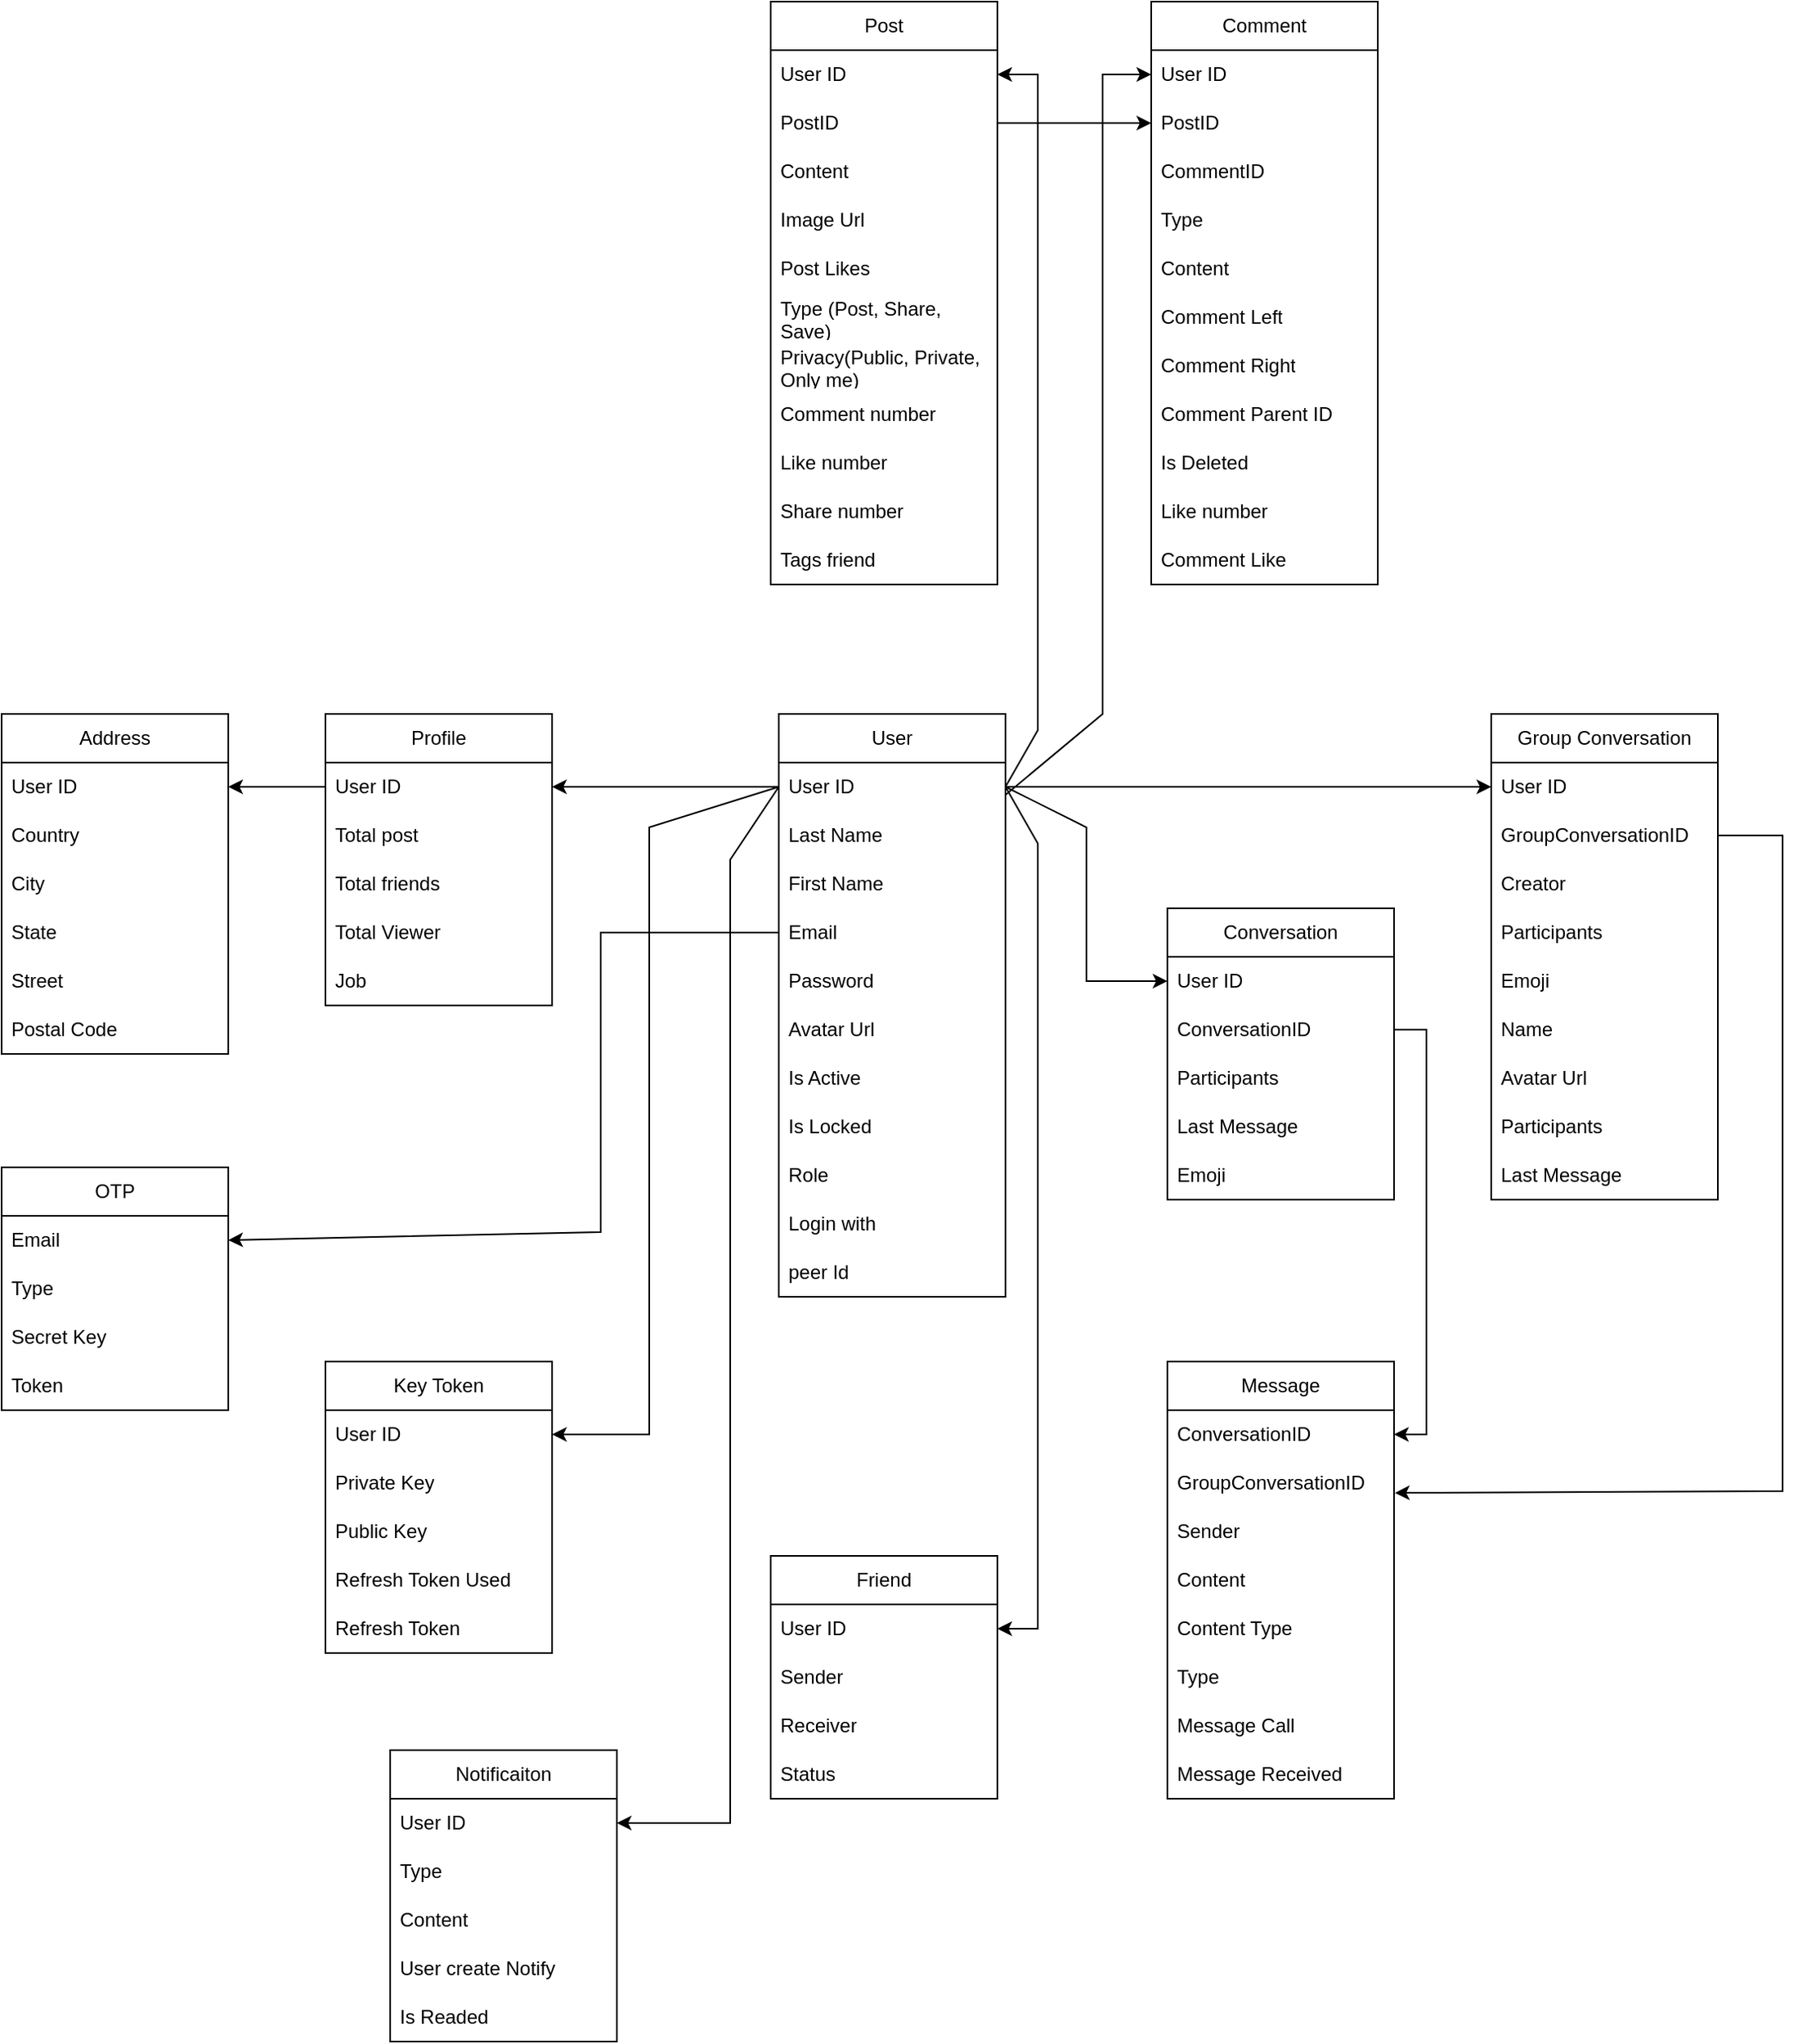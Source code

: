 <mxfile version="21.6.9" type="github">
  <diagram name="Page-1" id="vLIURgP0QAqJRdC2ZP0a">
    <mxGraphModel dx="2085" dy="1766" grid="1" gridSize="10" guides="1" tooltips="1" connect="1" arrows="1" fold="1" page="1" pageScale="1" pageWidth="850" pageHeight="1100" math="0" shadow="0">
      <root>
        <mxCell id="0" />
        <mxCell id="1" parent="0" />
        <mxCell id="qsKgZCPk7qCspPdRAhF7-1" value="User" style="swimlane;fontStyle=0;childLayout=stackLayout;horizontal=1;startSize=30;horizontalStack=0;resizeParent=1;resizeParentMax=0;resizeLast=0;collapsible=1;marginBottom=0;whiteSpace=wrap;html=1;" parent="1" vertex="1">
          <mxGeometry x="360" y="240" width="140" height="360" as="geometry" />
        </mxCell>
        <mxCell id="qsKgZCPk7qCspPdRAhF7-2" value="User ID" style="text;strokeColor=none;fillColor=none;align=left;verticalAlign=middle;spacingLeft=4;spacingRight=4;overflow=hidden;points=[[0,0.5],[1,0.5]];portConstraint=eastwest;rotatable=0;whiteSpace=wrap;html=1;" parent="qsKgZCPk7qCspPdRAhF7-1" vertex="1">
          <mxGeometry y="30" width="140" height="30" as="geometry" />
        </mxCell>
        <mxCell id="qsKgZCPk7qCspPdRAhF7-4" value="Last Name" style="text;strokeColor=none;fillColor=none;align=left;verticalAlign=middle;spacingLeft=4;spacingRight=4;overflow=hidden;points=[[0,0.5],[1,0.5]];portConstraint=eastwest;rotatable=0;whiteSpace=wrap;html=1;" parent="qsKgZCPk7qCspPdRAhF7-1" vertex="1">
          <mxGeometry y="60" width="140" height="30" as="geometry" />
        </mxCell>
        <mxCell id="qsKgZCPk7qCspPdRAhF7-3" value="First Name" style="text;strokeColor=none;fillColor=none;align=left;verticalAlign=middle;spacingLeft=4;spacingRight=4;overflow=hidden;points=[[0,0.5],[1,0.5]];portConstraint=eastwest;rotatable=0;whiteSpace=wrap;html=1;" parent="qsKgZCPk7qCspPdRAhF7-1" vertex="1">
          <mxGeometry y="90" width="140" height="30" as="geometry" />
        </mxCell>
        <mxCell id="qsKgZCPk7qCspPdRAhF7-5" value="Email" style="text;strokeColor=none;fillColor=none;align=left;verticalAlign=middle;spacingLeft=4;spacingRight=4;overflow=hidden;points=[[0,0.5],[1,0.5]];portConstraint=eastwest;rotatable=0;whiteSpace=wrap;html=1;" parent="qsKgZCPk7qCspPdRAhF7-1" vertex="1">
          <mxGeometry y="120" width="140" height="30" as="geometry" />
        </mxCell>
        <mxCell id="cbpNmFst-w6eU0sR2vXt-1" value="Password" style="text;strokeColor=none;fillColor=none;align=left;verticalAlign=middle;spacingLeft=4;spacingRight=4;overflow=hidden;points=[[0,0.5],[1,0.5]];portConstraint=eastwest;rotatable=0;whiteSpace=wrap;html=1;" parent="qsKgZCPk7qCspPdRAhF7-1" vertex="1">
          <mxGeometry y="150" width="140" height="30" as="geometry" />
        </mxCell>
        <mxCell id="qsKgZCPk7qCspPdRAhF7-6" value="Avatar Url" style="text;strokeColor=none;fillColor=none;align=left;verticalAlign=middle;spacingLeft=4;spacingRight=4;overflow=hidden;points=[[0,0.5],[1,0.5]];portConstraint=eastwest;rotatable=0;whiteSpace=wrap;html=1;" parent="qsKgZCPk7qCspPdRAhF7-1" vertex="1">
          <mxGeometry y="180" width="140" height="30" as="geometry" />
        </mxCell>
        <mxCell id="qsKgZCPk7qCspPdRAhF7-7" value="Is Active" style="text;strokeColor=none;fillColor=none;align=left;verticalAlign=middle;spacingLeft=4;spacingRight=4;overflow=hidden;points=[[0,0.5],[1,0.5]];portConstraint=eastwest;rotatable=0;whiteSpace=wrap;html=1;" parent="qsKgZCPk7qCspPdRAhF7-1" vertex="1">
          <mxGeometry y="210" width="140" height="30" as="geometry" />
        </mxCell>
        <mxCell id="qsKgZCPk7qCspPdRAhF7-8" value="Is Locked" style="text;strokeColor=none;fillColor=none;align=left;verticalAlign=middle;spacingLeft=4;spacingRight=4;overflow=hidden;points=[[0,0.5],[1,0.5]];portConstraint=eastwest;rotatable=0;whiteSpace=wrap;html=1;" parent="qsKgZCPk7qCspPdRAhF7-1" vertex="1">
          <mxGeometry y="240" width="140" height="30" as="geometry" />
        </mxCell>
        <mxCell id="qsKgZCPk7qCspPdRAhF7-9" value="Role" style="text;strokeColor=none;fillColor=none;align=left;verticalAlign=middle;spacingLeft=4;spacingRight=4;overflow=hidden;points=[[0,0.5],[1,0.5]];portConstraint=eastwest;rotatable=0;whiteSpace=wrap;html=1;" parent="qsKgZCPk7qCspPdRAhF7-1" vertex="1">
          <mxGeometry y="270" width="140" height="30" as="geometry" />
        </mxCell>
        <mxCell id="qsKgZCPk7qCspPdRAhF7-10" value="Login with" style="text;strokeColor=none;fillColor=none;align=left;verticalAlign=middle;spacingLeft=4;spacingRight=4;overflow=hidden;points=[[0,0.5],[1,0.5]];portConstraint=eastwest;rotatable=0;whiteSpace=wrap;html=1;" parent="qsKgZCPk7qCspPdRAhF7-1" vertex="1">
          <mxGeometry y="300" width="140" height="30" as="geometry" />
        </mxCell>
        <mxCell id="qsKgZCPk7qCspPdRAhF7-11" value="peer Id" style="text;strokeColor=none;fillColor=none;align=left;verticalAlign=middle;spacingLeft=4;spacingRight=4;overflow=hidden;points=[[0,0.5],[1,0.5]];portConstraint=eastwest;rotatable=0;whiteSpace=wrap;html=1;" parent="qsKgZCPk7qCspPdRAhF7-1" vertex="1">
          <mxGeometry y="330" width="140" height="30" as="geometry" />
        </mxCell>
        <mxCell id="qsKgZCPk7qCspPdRAhF7-12" value="Profile" style="swimlane;fontStyle=0;childLayout=stackLayout;horizontal=1;startSize=30;horizontalStack=0;resizeParent=1;resizeParentMax=0;resizeLast=0;collapsible=1;marginBottom=0;whiteSpace=wrap;html=1;" parent="1" vertex="1">
          <mxGeometry x="80" y="240" width="140" height="180" as="geometry" />
        </mxCell>
        <mxCell id="qsKgZCPk7qCspPdRAhF7-13" value="User ID" style="text;strokeColor=none;fillColor=none;align=left;verticalAlign=middle;spacingLeft=4;spacingRight=4;overflow=hidden;points=[[0,0.5],[1,0.5]];portConstraint=eastwest;rotatable=0;whiteSpace=wrap;html=1;" parent="qsKgZCPk7qCspPdRAhF7-12" vertex="1">
          <mxGeometry y="30" width="140" height="30" as="geometry" />
        </mxCell>
        <mxCell id="qsKgZCPk7qCspPdRAhF7-14" value="Total post&lt;span style=&quot;white-space: pre;&quot;&gt;&#x9;&lt;/span&gt;" style="text;strokeColor=none;fillColor=none;align=left;verticalAlign=middle;spacingLeft=4;spacingRight=4;overflow=hidden;points=[[0,0.5],[1,0.5]];portConstraint=eastwest;rotatable=0;whiteSpace=wrap;html=1;" parent="qsKgZCPk7qCspPdRAhF7-12" vertex="1">
          <mxGeometry y="60" width="140" height="30" as="geometry" />
        </mxCell>
        <mxCell id="qsKgZCPk7qCspPdRAhF7-19" value="Total friends" style="text;strokeColor=none;fillColor=none;align=left;verticalAlign=middle;spacingLeft=4;spacingRight=4;overflow=hidden;points=[[0,0.5],[1,0.5]];portConstraint=eastwest;rotatable=0;whiteSpace=wrap;html=1;" parent="qsKgZCPk7qCspPdRAhF7-12" vertex="1">
          <mxGeometry y="90" width="140" height="30" as="geometry" />
        </mxCell>
        <mxCell id="qsKgZCPk7qCspPdRAhF7-20" value="Total Viewer" style="text;strokeColor=none;fillColor=none;align=left;verticalAlign=middle;spacingLeft=4;spacingRight=4;overflow=hidden;points=[[0,0.5],[1,0.5]];portConstraint=eastwest;rotatable=0;whiteSpace=wrap;html=1;" parent="qsKgZCPk7qCspPdRAhF7-12" vertex="1">
          <mxGeometry y="120" width="140" height="30" as="geometry" />
        </mxCell>
        <mxCell id="qsKgZCPk7qCspPdRAhF7-21" value="Job" style="text;strokeColor=none;fillColor=none;align=left;verticalAlign=middle;spacingLeft=4;spacingRight=4;overflow=hidden;points=[[0,0.5],[1,0.5]];portConstraint=eastwest;rotatable=0;whiteSpace=wrap;html=1;" parent="qsKgZCPk7qCspPdRAhF7-12" vertex="1">
          <mxGeometry y="150" width="140" height="30" as="geometry" />
        </mxCell>
        <mxCell id="qsKgZCPk7qCspPdRAhF7-23" value="Address" style="swimlane;fontStyle=0;childLayout=stackLayout;horizontal=1;startSize=30;horizontalStack=0;resizeParent=1;resizeParentMax=0;resizeLast=0;collapsible=1;marginBottom=0;whiteSpace=wrap;html=1;" parent="1" vertex="1">
          <mxGeometry x="-120" y="240" width="140" height="210" as="geometry" />
        </mxCell>
        <mxCell id="qsKgZCPk7qCspPdRAhF7-24" value="User ID" style="text;strokeColor=none;fillColor=none;align=left;verticalAlign=middle;spacingLeft=4;spacingRight=4;overflow=hidden;points=[[0,0.5],[1,0.5]];portConstraint=eastwest;rotatable=0;whiteSpace=wrap;html=1;" parent="qsKgZCPk7qCspPdRAhF7-23" vertex="1">
          <mxGeometry y="30" width="140" height="30" as="geometry" />
        </mxCell>
        <mxCell id="qsKgZCPk7qCspPdRAhF7-25" value="Country" style="text;strokeColor=none;fillColor=none;align=left;verticalAlign=middle;spacingLeft=4;spacingRight=4;overflow=hidden;points=[[0,0.5],[1,0.5]];portConstraint=eastwest;rotatable=0;whiteSpace=wrap;html=1;" parent="qsKgZCPk7qCspPdRAhF7-23" vertex="1">
          <mxGeometry y="60" width="140" height="30" as="geometry" />
        </mxCell>
        <mxCell id="qsKgZCPk7qCspPdRAhF7-26" value="City" style="text;strokeColor=none;fillColor=none;align=left;verticalAlign=middle;spacingLeft=4;spacingRight=4;overflow=hidden;points=[[0,0.5],[1,0.5]];portConstraint=eastwest;rotatable=0;whiteSpace=wrap;html=1;" parent="qsKgZCPk7qCspPdRAhF7-23" vertex="1">
          <mxGeometry y="90" width="140" height="30" as="geometry" />
        </mxCell>
        <mxCell id="qsKgZCPk7qCspPdRAhF7-34" value="State" style="text;strokeColor=none;fillColor=none;align=left;verticalAlign=middle;spacingLeft=4;spacingRight=4;overflow=hidden;points=[[0,0.5],[1,0.5]];portConstraint=eastwest;rotatable=0;whiteSpace=wrap;html=1;" parent="qsKgZCPk7qCspPdRAhF7-23" vertex="1">
          <mxGeometry y="120" width="140" height="30" as="geometry" />
        </mxCell>
        <mxCell id="qsKgZCPk7qCspPdRAhF7-35" value="Street" style="text;strokeColor=none;fillColor=none;align=left;verticalAlign=middle;spacingLeft=4;spacingRight=4;overflow=hidden;points=[[0,0.5],[1,0.5]];portConstraint=eastwest;rotatable=0;whiteSpace=wrap;html=1;" parent="qsKgZCPk7qCspPdRAhF7-23" vertex="1">
          <mxGeometry y="150" width="140" height="30" as="geometry" />
        </mxCell>
        <mxCell id="qsKgZCPk7qCspPdRAhF7-36" value="Postal Code" style="text;strokeColor=none;fillColor=none;align=left;verticalAlign=middle;spacingLeft=4;spacingRight=4;overflow=hidden;points=[[0,0.5],[1,0.5]];portConstraint=eastwest;rotatable=0;whiteSpace=wrap;html=1;" parent="qsKgZCPk7qCspPdRAhF7-23" vertex="1">
          <mxGeometry y="180" width="140" height="30" as="geometry" />
        </mxCell>
        <mxCell id="qsKgZCPk7qCspPdRAhF7-37" value="Post" style="swimlane;fontStyle=0;childLayout=stackLayout;horizontal=1;startSize=30;horizontalStack=0;resizeParent=1;resizeParentMax=0;resizeLast=0;collapsible=1;marginBottom=0;whiteSpace=wrap;html=1;" parent="1" vertex="1">
          <mxGeometry x="355" y="-200" width="140" height="360" as="geometry" />
        </mxCell>
        <mxCell id="qsKgZCPk7qCspPdRAhF7-38" value="User ID" style="text;strokeColor=none;fillColor=none;align=left;verticalAlign=middle;spacingLeft=4;spacingRight=4;overflow=hidden;points=[[0,0.5],[1,0.5]];portConstraint=eastwest;rotatable=0;whiteSpace=wrap;html=1;" parent="qsKgZCPk7qCspPdRAhF7-37" vertex="1">
          <mxGeometry y="30" width="140" height="30" as="geometry" />
        </mxCell>
        <mxCell id="cbpNmFst-w6eU0sR2vXt-57" value="PostID" style="text;strokeColor=none;fillColor=none;align=left;verticalAlign=middle;spacingLeft=4;spacingRight=4;overflow=hidden;points=[[0,0.5],[1,0.5]];portConstraint=eastwest;rotatable=0;whiteSpace=wrap;html=1;" parent="qsKgZCPk7qCspPdRAhF7-37" vertex="1">
          <mxGeometry y="60" width="140" height="30" as="geometry" />
        </mxCell>
        <mxCell id="qsKgZCPk7qCspPdRAhF7-40" value="Content" style="text;strokeColor=none;fillColor=none;align=left;verticalAlign=middle;spacingLeft=4;spacingRight=4;overflow=hidden;points=[[0,0.5],[1,0.5]];portConstraint=eastwest;rotatable=0;whiteSpace=wrap;html=1;" parent="qsKgZCPk7qCspPdRAhF7-37" vertex="1">
          <mxGeometry y="90" width="140" height="30" as="geometry" />
        </mxCell>
        <mxCell id="qsKgZCPk7qCspPdRAhF7-41" value="Image Url" style="text;strokeColor=none;fillColor=none;align=left;verticalAlign=middle;spacingLeft=4;spacingRight=4;overflow=hidden;points=[[0,0.5],[1,0.5]];portConstraint=eastwest;rotatable=0;whiteSpace=wrap;html=1;" parent="qsKgZCPk7qCspPdRAhF7-37" vertex="1">
          <mxGeometry y="120" width="140" height="30" as="geometry" />
        </mxCell>
        <mxCell id="qsKgZCPk7qCspPdRAhF7-42" value="Post Likes" style="text;strokeColor=none;fillColor=none;align=left;verticalAlign=middle;spacingLeft=4;spacingRight=4;overflow=hidden;points=[[0,0.5],[1,0.5]];portConstraint=eastwest;rotatable=0;whiteSpace=wrap;html=1;" parent="qsKgZCPk7qCspPdRAhF7-37" vertex="1">
          <mxGeometry y="150" width="140" height="30" as="geometry" />
        </mxCell>
        <mxCell id="qsKgZCPk7qCspPdRAhF7-43" value="Type (Post, Share, Save)" style="text;strokeColor=none;fillColor=none;align=left;verticalAlign=middle;spacingLeft=4;spacingRight=4;overflow=hidden;points=[[0,0.5],[1,0.5]];portConstraint=eastwest;rotatable=0;whiteSpace=wrap;html=1;" parent="qsKgZCPk7qCspPdRAhF7-37" vertex="1">
          <mxGeometry y="180" width="140" height="30" as="geometry" />
        </mxCell>
        <mxCell id="qsKgZCPk7qCspPdRAhF7-44" value="Privacy(Public, Private, Only me)" style="text;strokeColor=none;fillColor=none;align=left;verticalAlign=middle;spacingLeft=4;spacingRight=4;overflow=hidden;points=[[0,0.5],[1,0.5]];portConstraint=eastwest;rotatable=0;whiteSpace=wrap;html=1;" parent="qsKgZCPk7qCspPdRAhF7-37" vertex="1">
          <mxGeometry y="210" width="140" height="30" as="geometry" />
        </mxCell>
        <mxCell id="qsKgZCPk7qCspPdRAhF7-45" value="Comment number" style="text;strokeColor=none;fillColor=none;align=left;verticalAlign=middle;spacingLeft=4;spacingRight=4;overflow=hidden;points=[[0,0.5],[1,0.5]];portConstraint=eastwest;rotatable=0;whiteSpace=wrap;html=1;" parent="qsKgZCPk7qCspPdRAhF7-37" vertex="1">
          <mxGeometry y="240" width="140" height="30" as="geometry" />
        </mxCell>
        <mxCell id="qsKgZCPk7qCspPdRAhF7-46" value="Like number" style="text;strokeColor=none;fillColor=none;align=left;verticalAlign=middle;spacingLeft=4;spacingRight=4;overflow=hidden;points=[[0,0.5],[1,0.5]];portConstraint=eastwest;rotatable=0;whiteSpace=wrap;html=1;" parent="qsKgZCPk7qCspPdRAhF7-37" vertex="1">
          <mxGeometry y="270" width="140" height="30" as="geometry" />
        </mxCell>
        <mxCell id="qsKgZCPk7qCspPdRAhF7-47" value="Share number" style="text;strokeColor=none;fillColor=none;align=left;verticalAlign=middle;spacingLeft=4;spacingRight=4;overflow=hidden;points=[[0,0.5],[1,0.5]];portConstraint=eastwest;rotatable=0;whiteSpace=wrap;html=1;" parent="qsKgZCPk7qCspPdRAhF7-37" vertex="1">
          <mxGeometry y="300" width="140" height="30" as="geometry" />
        </mxCell>
        <mxCell id="qsKgZCPk7qCspPdRAhF7-48" value="Tags friend" style="text;strokeColor=none;fillColor=none;align=left;verticalAlign=middle;spacingLeft=4;spacingRight=4;overflow=hidden;points=[[0,0.5],[1,0.5]];portConstraint=eastwest;rotatable=0;whiteSpace=wrap;html=1;" parent="qsKgZCPk7qCspPdRAhF7-37" vertex="1">
          <mxGeometry y="330" width="140" height="30" as="geometry" />
        </mxCell>
        <mxCell id="qsKgZCPk7qCspPdRAhF7-54" value="Conversation" style="swimlane;fontStyle=0;childLayout=stackLayout;horizontal=1;startSize=30;horizontalStack=0;resizeParent=1;resizeParentMax=0;resizeLast=0;collapsible=1;marginBottom=0;whiteSpace=wrap;html=1;" parent="1" vertex="1">
          <mxGeometry x="600" y="360" width="140" height="180" as="geometry" />
        </mxCell>
        <mxCell id="qsKgZCPk7qCspPdRAhF7-55" value="User ID" style="text;strokeColor=none;fillColor=none;align=left;verticalAlign=middle;spacingLeft=4;spacingRight=4;overflow=hidden;points=[[0,0.5],[1,0.5]];portConstraint=eastwest;rotatable=0;whiteSpace=wrap;html=1;" parent="qsKgZCPk7qCspPdRAhF7-54" vertex="1">
          <mxGeometry y="30" width="140" height="30" as="geometry" />
        </mxCell>
        <mxCell id="cbpNmFst-w6eU0sR2vXt-43" value="ConversationID" style="text;strokeColor=none;fillColor=none;align=left;verticalAlign=middle;spacingLeft=4;spacingRight=4;overflow=hidden;points=[[0,0.5],[1,0.5]];portConstraint=eastwest;rotatable=0;whiteSpace=wrap;html=1;" parent="qsKgZCPk7qCspPdRAhF7-54" vertex="1">
          <mxGeometry y="60" width="140" height="30" as="geometry" />
        </mxCell>
        <mxCell id="qsKgZCPk7qCspPdRAhF7-56" value="Participants" style="text;strokeColor=none;fillColor=none;align=left;verticalAlign=middle;spacingLeft=4;spacingRight=4;overflow=hidden;points=[[0,0.5],[1,0.5]];portConstraint=eastwest;rotatable=0;whiteSpace=wrap;html=1;" parent="qsKgZCPk7qCspPdRAhF7-54" vertex="1">
          <mxGeometry y="90" width="140" height="30" as="geometry" />
        </mxCell>
        <mxCell id="qsKgZCPk7qCspPdRAhF7-57" value="Last Message" style="text;strokeColor=none;fillColor=none;align=left;verticalAlign=middle;spacingLeft=4;spacingRight=4;overflow=hidden;points=[[0,0.5],[1,0.5]];portConstraint=eastwest;rotatable=0;whiteSpace=wrap;html=1;" parent="qsKgZCPk7qCspPdRAhF7-54" vertex="1">
          <mxGeometry y="120" width="140" height="30" as="geometry" />
        </mxCell>
        <mxCell id="qsKgZCPk7qCspPdRAhF7-66" value="Emoji" style="text;strokeColor=none;fillColor=none;align=left;verticalAlign=middle;spacingLeft=4;spacingRight=4;overflow=hidden;points=[[0,0.5],[1,0.5]];portConstraint=eastwest;rotatable=0;whiteSpace=wrap;html=1;" parent="qsKgZCPk7qCspPdRAhF7-54" vertex="1">
          <mxGeometry y="150" width="140" height="30" as="geometry" />
        </mxCell>
        <mxCell id="qsKgZCPk7qCspPdRAhF7-58" value="Group Conversation" style="swimlane;fontStyle=0;childLayout=stackLayout;horizontal=1;startSize=30;horizontalStack=0;resizeParent=1;resizeParentMax=0;resizeLast=0;collapsible=1;marginBottom=0;whiteSpace=wrap;html=1;" parent="1" vertex="1">
          <mxGeometry x="800" y="240" width="140" height="300" as="geometry" />
        </mxCell>
        <mxCell id="qsKgZCPk7qCspPdRAhF7-59" value="User ID" style="text;strokeColor=none;fillColor=none;align=left;verticalAlign=middle;spacingLeft=4;spacingRight=4;overflow=hidden;points=[[0,0.5],[1,0.5]];portConstraint=eastwest;rotatable=0;whiteSpace=wrap;html=1;" parent="qsKgZCPk7qCspPdRAhF7-58" vertex="1">
          <mxGeometry y="30" width="140" height="30" as="geometry" />
        </mxCell>
        <mxCell id="cbpNmFst-w6eU0sR2vXt-53" value="GroupConversationID" style="text;strokeColor=none;fillColor=none;align=left;verticalAlign=middle;spacingLeft=4;spacingRight=4;overflow=hidden;points=[[0,0.5],[1,0.5]];portConstraint=eastwest;rotatable=0;whiteSpace=wrap;html=1;" parent="qsKgZCPk7qCspPdRAhF7-58" vertex="1">
          <mxGeometry y="60" width="140" height="30" as="geometry" />
        </mxCell>
        <mxCell id="qsKgZCPk7qCspPdRAhF7-60" value="Creator" style="text;strokeColor=none;fillColor=none;align=left;verticalAlign=middle;spacingLeft=4;spacingRight=4;overflow=hidden;points=[[0,0.5],[1,0.5]];portConstraint=eastwest;rotatable=0;whiteSpace=wrap;html=1;" parent="qsKgZCPk7qCspPdRAhF7-58" vertex="1">
          <mxGeometry y="90" width="140" height="30" as="geometry" />
        </mxCell>
        <mxCell id="qsKgZCPk7qCspPdRAhF7-61" value="Participants" style="text;strokeColor=none;fillColor=none;align=left;verticalAlign=middle;spacingLeft=4;spacingRight=4;overflow=hidden;points=[[0,0.5],[1,0.5]];portConstraint=eastwest;rotatable=0;whiteSpace=wrap;html=1;" parent="qsKgZCPk7qCspPdRAhF7-58" vertex="1">
          <mxGeometry y="120" width="140" height="30" as="geometry" />
        </mxCell>
        <mxCell id="qsKgZCPk7qCspPdRAhF7-62" value="Emoji" style="text;strokeColor=none;fillColor=none;align=left;verticalAlign=middle;spacingLeft=4;spacingRight=4;overflow=hidden;points=[[0,0.5],[1,0.5]];portConstraint=eastwest;rotatable=0;whiteSpace=wrap;html=1;" parent="qsKgZCPk7qCspPdRAhF7-58" vertex="1">
          <mxGeometry y="150" width="140" height="30" as="geometry" />
        </mxCell>
        <mxCell id="qsKgZCPk7qCspPdRAhF7-63" value="Name" style="text;strokeColor=none;fillColor=none;align=left;verticalAlign=middle;spacingLeft=4;spacingRight=4;overflow=hidden;points=[[0,0.5],[1,0.5]];portConstraint=eastwest;rotatable=0;whiteSpace=wrap;html=1;" parent="qsKgZCPk7qCspPdRAhF7-58" vertex="1">
          <mxGeometry y="180" width="140" height="30" as="geometry" />
        </mxCell>
        <mxCell id="qsKgZCPk7qCspPdRAhF7-64" value="Avatar Url" style="text;strokeColor=none;fillColor=none;align=left;verticalAlign=middle;spacingLeft=4;spacingRight=4;overflow=hidden;points=[[0,0.5],[1,0.5]];portConstraint=eastwest;rotatable=0;whiteSpace=wrap;html=1;" parent="qsKgZCPk7qCspPdRAhF7-58" vertex="1">
          <mxGeometry y="210" width="140" height="30" as="geometry" />
        </mxCell>
        <mxCell id="qsKgZCPk7qCspPdRAhF7-65" value="Participants" style="text;strokeColor=none;fillColor=none;align=left;verticalAlign=middle;spacingLeft=4;spacingRight=4;overflow=hidden;points=[[0,0.5],[1,0.5]];portConstraint=eastwest;rotatable=0;whiteSpace=wrap;html=1;" parent="qsKgZCPk7qCspPdRAhF7-58" vertex="1">
          <mxGeometry y="240" width="140" height="30" as="geometry" />
        </mxCell>
        <mxCell id="qsKgZCPk7qCspPdRAhF7-76" value="Last Message" style="text;strokeColor=none;fillColor=none;align=left;verticalAlign=middle;spacingLeft=4;spacingRight=4;overflow=hidden;points=[[0,0.5],[1,0.5]];portConstraint=eastwest;rotatable=0;whiteSpace=wrap;html=1;" parent="qsKgZCPk7qCspPdRAhF7-58" vertex="1">
          <mxGeometry y="270" width="140" height="30" as="geometry" />
        </mxCell>
        <mxCell id="qsKgZCPk7qCspPdRAhF7-67" value="Message" style="swimlane;fontStyle=0;childLayout=stackLayout;horizontal=1;startSize=30;horizontalStack=0;resizeParent=1;resizeParentMax=0;resizeLast=0;collapsible=1;marginBottom=0;whiteSpace=wrap;html=1;" parent="1" vertex="1">
          <mxGeometry x="600" y="640" width="140" height="270" as="geometry" />
        </mxCell>
        <mxCell id="qsKgZCPk7qCspPdRAhF7-69" value="ConversationID" style="text;strokeColor=none;fillColor=none;align=left;verticalAlign=middle;spacingLeft=4;spacingRight=4;overflow=hidden;points=[[0,0.5],[1,0.5]];portConstraint=eastwest;rotatable=0;whiteSpace=wrap;html=1;" parent="qsKgZCPk7qCspPdRAhF7-67" vertex="1">
          <mxGeometry y="30" width="140" height="30" as="geometry" />
        </mxCell>
        <mxCell id="cbpNmFst-w6eU0sR2vXt-52" value="GroupConversationID" style="text;strokeColor=none;fillColor=none;align=left;verticalAlign=middle;spacingLeft=4;spacingRight=4;overflow=hidden;points=[[0,0.5],[1,0.5]];portConstraint=eastwest;rotatable=0;whiteSpace=wrap;html=1;" parent="qsKgZCPk7qCspPdRAhF7-67" vertex="1">
          <mxGeometry y="60" width="140" height="30" as="geometry" />
        </mxCell>
        <mxCell id="qsKgZCPk7qCspPdRAhF7-70" value="Sender&amp;nbsp;" style="text;strokeColor=none;fillColor=none;align=left;verticalAlign=middle;spacingLeft=4;spacingRight=4;overflow=hidden;points=[[0,0.5],[1,0.5]];portConstraint=eastwest;rotatable=0;whiteSpace=wrap;html=1;" parent="qsKgZCPk7qCspPdRAhF7-67" vertex="1">
          <mxGeometry y="90" width="140" height="30" as="geometry" />
        </mxCell>
        <mxCell id="qsKgZCPk7qCspPdRAhF7-72" value="Content" style="text;strokeColor=none;fillColor=none;align=left;verticalAlign=middle;spacingLeft=4;spacingRight=4;overflow=hidden;points=[[0,0.5],[1,0.5]];portConstraint=eastwest;rotatable=0;whiteSpace=wrap;html=1;" parent="qsKgZCPk7qCspPdRAhF7-67" vertex="1">
          <mxGeometry y="120" width="140" height="30" as="geometry" />
        </mxCell>
        <mxCell id="qsKgZCPk7qCspPdRAhF7-73" value="Content Type" style="text;strokeColor=none;fillColor=none;align=left;verticalAlign=middle;spacingLeft=4;spacingRight=4;overflow=hidden;points=[[0,0.5],[1,0.5]];portConstraint=eastwest;rotatable=0;whiteSpace=wrap;html=1;" parent="qsKgZCPk7qCspPdRAhF7-67" vertex="1">
          <mxGeometry y="150" width="140" height="30" as="geometry" />
        </mxCell>
        <mxCell id="qsKgZCPk7qCspPdRAhF7-74" value="Type" style="text;strokeColor=none;fillColor=none;align=left;verticalAlign=middle;spacingLeft=4;spacingRight=4;overflow=hidden;points=[[0,0.5],[1,0.5]];portConstraint=eastwest;rotatable=0;whiteSpace=wrap;html=1;" parent="qsKgZCPk7qCspPdRAhF7-67" vertex="1">
          <mxGeometry y="180" width="140" height="30" as="geometry" />
        </mxCell>
        <mxCell id="cbpNmFst-w6eU0sR2vXt-48" value="Message Call" style="text;strokeColor=none;fillColor=none;align=left;verticalAlign=middle;spacingLeft=4;spacingRight=4;overflow=hidden;points=[[0,0.5],[1,0.5]];portConstraint=eastwest;rotatable=0;whiteSpace=wrap;html=1;" parent="qsKgZCPk7qCspPdRAhF7-67" vertex="1">
          <mxGeometry y="210" width="140" height="30" as="geometry" />
        </mxCell>
        <mxCell id="cbpNmFst-w6eU0sR2vXt-49" value="Message Received" style="text;strokeColor=none;fillColor=none;align=left;verticalAlign=middle;spacingLeft=4;spacingRight=4;overflow=hidden;points=[[0,0.5],[1,0.5]];portConstraint=eastwest;rotatable=0;whiteSpace=wrap;html=1;" parent="qsKgZCPk7qCspPdRAhF7-67" vertex="1">
          <mxGeometry y="240" width="140" height="30" as="geometry" />
        </mxCell>
        <mxCell id="qsKgZCPk7qCspPdRAhF7-78" value="Comment" style="swimlane;fontStyle=0;childLayout=stackLayout;horizontal=1;startSize=30;horizontalStack=0;resizeParent=1;resizeParentMax=0;resizeLast=0;collapsible=1;marginBottom=0;whiteSpace=wrap;html=1;" parent="1" vertex="1">
          <mxGeometry x="590" y="-200" width="140" height="360" as="geometry" />
        </mxCell>
        <mxCell id="qsKgZCPk7qCspPdRAhF7-79" value="User ID" style="text;strokeColor=none;fillColor=none;align=left;verticalAlign=middle;spacingLeft=4;spacingRight=4;overflow=hidden;points=[[0,0.5],[1,0.5]];portConstraint=eastwest;rotatable=0;whiteSpace=wrap;html=1;" parent="qsKgZCPk7qCspPdRAhF7-78" vertex="1">
          <mxGeometry y="30" width="140" height="30" as="geometry" />
        </mxCell>
        <mxCell id="qsKgZCPk7qCspPdRAhF7-80" value="PostID" style="text;strokeColor=none;fillColor=none;align=left;verticalAlign=middle;spacingLeft=4;spacingRight=4;overflow=hidden;points=[[0,0.5],[1,0.5]];portConstraint=eastwest;rotatable=0;whiteSpace=wrap;html=1;" parent="qsKgZCPk7qCspPdRAhF7-78" vertex="1">
          <mxGeometry y="60" width="140" height="30" as="geometry" />
        </mxCell>
        <mxCell id="cbpNmFst-w6eU0sR2vXt-61" value="CommentID" style="text;strokeColor=none;fillColor=none;align=left;verticalAlign=middle;spacingLeft=4;spacingRight=4;overflow=hidden;points=[[0,0.5],[1,0.5]];portConstraint=eastwest;rotatable=0;whiteSpace=wrap;html=1;" parent="qsKgZCPk7qCspPdRAhF7-78" vertex="1">
          <mxGeometry y="90" width="140" height="30" as="geometry" />
        </mxCell>
        <mxCell id="qsKgZCPk7qCspPdRAhF7-84" value="Type" style="text;strokeColor=none;fillColor=none;align=left;verticalAlign=middle;spacingLeft=4;spacingRight=4;overflow=hidden;points=[[0,0.5],[1,0.5]];portConstraint=eastwest;rotatable=0;whiteSpace=wrap;html=1;" parent="qsKgZCPk7qCspPdRAhF7-78" vertex="1">
          <mxGeometry y="120" width="140" height="30" as="geometry" />
        </mxCell>
        <mxCell id="qsKgZCPk7qCspPdRAhF7-85" value="Content" style="text;strokeColor=none;fillColor=none;align=left;verticalAlign=middle;spacingLeft=4;spacingRight=4;overflow=hidden;points=[[0,0.5],[1,0.5]];portConstraint=eastwest;rotatable=0;whiteSpace=wrap;html=1;" parent="qsKgZCPk7qCspPdRAhF7-78" vertex="1">
          <mxGeometry y="150" width="140" height="30" as="geometry" />
        </mxCell>
        <mxCell id="qsKgZCPk7qCspPdRAhF7-86" value="Comment Left" style="text;strokeColor=none;fillColor=none;align=left;verticalAlign=middle;spacingLeft=4;spacingRight=4;overflow=hidden;points=[[0,0.5],[1,0.5]];portConstraint=eastwest;rotatable=0;whiteSpace=wrap;html=1;" parent="qsKgZCPk7qCspPdRAhF7-78" vertex="1">
          <mxGeometry y="180" width="140" height="30" as="geometry" />
        </mxCell>
        <mxCell id="qsKgZCPk7qCspPdRAhF7-87" value="Comment Right" style="text;strokeColor=none;fillColor=none;align=left;verticalAlign=middle;spacingLeft=4;spacingRight=4;overflow=hidden;points=[[0,0.5],[1,0.5]];portConstraint=eastwest;rotatable=0;whiteSpace=wrap;html=1;" parent="qsKgZCPk7qCspPdRAhF7-78" vertex="1">
          <mxGeometry y="210" width="140" height="30" as="geometry" />
        </mxCell>
        <mxCell id="qsKgZCPk7qCspPdRAhF7-88" value="Comment Parent ID" style="text;strokeColor=none;fillColor=none;align=left;verticalAlign=middle;spacingLeft=4;spacingRight=4;overflow=hidden;points=[[0,0.5],[1,0.5]];portConstraint=eastwest;rotatable=0;whiteSpace=wrap;html=1;" parent="qsKgZCPk7qCspPdRAhF7-78" vertex="1">
          <mxGeometry y="240" width="140" height="30" as="geometry" />
        </mxCell>
        <mxCell id="qsKgZCPk7qCspPdRAhF7-89" value="Is Deleted" style="text;strokeColor=none;fillColor=none;align=left;verticalAlign=middle;spacingLeft=4;spacingRight=4;overflow=hidden;points=[[0,0.5],[1,0.5]];portConstraint=eastwest;rotatable=0;whiteSpace=wrap;html=1;" parent="qsKgZCPk7qCspPdRAhF7-78" vertex="1">
          <mxGeometry y="270" width="140" height="30" as="geometry" />
        </mxCell>
        <mxCell id="qsKgZCPk7qCspPdRAhF7-90" value="Like number" style="text;strokeColor=none;fillColor=none;align=left;verticalAlign=middle;spacingLeft=4;spacingRight=4;overflow=hidden;points=[[0,0.5],[1,0.5]];portConstraint=eastwest;rotatable=0;whiteSpace=wrap;html=1;" parent="qsKgZCPk7qCspPdRAhF7-78" vertex="1">
          <mxGeometry y="300" width="140" height="30" as="geometry" />
        </mxCell>
        <mxCell id="qsKgZCPk7qCspPdRAhF7-91" value="Comment Like" style="text;strokeColor=none;fillColor=none;align=left;verticalAlign=middle;spacingLeft=4;spacingRight=4;overflow=hidden;points=[[0,0.5],[1,0.5]];portConstraint=eastwest;rotatable=0;whiteSpace=wrap;html=1;" parent="qsKgZCPk7qCspPdRAhF7-78" vertex="1">
          <mxGeometry y="330" width="140" height="30" as="geometry" />
        </mxCell>
        <mxCell id="qsKgZCPk7qCspPdRAhF7-95" value="Notificaiton" style="swimlane;fontStyle=0;childLayout=stackLayout;horizontal=1;startSize=30;horizontalStack=0;resizeParent=1;resizeParentMax=0;resizeLast=0;collapsible=1;marginBottom=0;whiteSpace=wrap;html=1;" parent="1" vertex="1">
          <mxGeometry x="120" y="880" width="140" height="180" as="geometry" />
        </mxCell>
        <mxCell id="qsKgZCPk7qCspPdRAhF7-96" value="User ID" style="text;strokeColor=none;fillColor=none;align=left;verticalAlign=middle;spacingLeft=4;spacingRight=4;overflow=hidden;points=[[0,0.5],[1,0.5]];portConstraint=eastwest;rotatable=0;whiteSpace=wrap;html=1;" parent="qsKgZCPk7qCspPdRAhF7-95" vertex="1">
          <mxGeometry y="30" width="140" height="30" as="geometry" />
        </mxCell>
        <mxCell id="qsKgZCPk7qCspPdRAhF7-97" value="Type" style="text;strokeColor=none;fillColor=none;align=left;verticalAlign=middle;spacingLeft=4;spacingRight=4;overflow=hidden;points=[[0,0.5],[1,0.5]];portConstraint=eastwest;rotatable=0;whiteSpace=wrap;html=1;" parent="qsKgZCPk7qCspPdRAhF7-95" vertex="1">
          <mxGeometry y="60" width="140" height="30" as="geometry" />
        </mxCell>
        <mxCell id="qsKgZCPk7qCspPdRAhF7-98" value="Content" style="text;strokeColor=none;fillColor=none;align=left;verticalAlign=middle;spacingLeft=4;spacingRight=4;overflow=hidden;points=[[0,0.5],[1,0.5]];portConstraint=eastwest;rotatable=0;whiteSpace=wrap;html=1;" parent="qsKgZCPk7qCspPdRAhF7-95" vertex="1">
          <mxGeometry y="90" width="140" height="30" as="geometry" />
        </mxCell>
        <mxCell id="qsKgZCPk7qCspPdRAhF7-100" value="User create Notify" style="text;strokeColor=none;fillColor=none;align=left;verticalAlign=middle;spacingLeft=4;spacingRight=4;overflow=hidden;points=[[0,0.5],[1,0.5]];portConstraint=eastwest;rotatable=0;whiteSpace=wrap;html=1;" parent="qsKgZCPk7qCspPdRAhF7-95" vertex="1">
          <mxGeometry y="120" width="140" height="30" as="geometry" />
        </mxCell>
        <mxCell id="qsKgZCPk7qCspPdRAhF7-102" value="Is Readed" style="text;strokeColor=none;fillColor=none;align=left;verticalAlign=middle;spacingLeft=4;spacingRight=4;overflow=hidden;points=[[0,0.5],[1,0.5]];portConstraint=eastwest;rotatable=0;whiteSpace=wrap;html=1;" parent="qsKgZCPk7qCspPdRAhF7-95" vertex="1">
          <mxGeometry y="150" width="140" height="30" as="geometry" />
        </mxCell>
        <mxCell id="qsKgZCPk7qCspPdRAhF7-103" value="Friend" style="swimlane;fontStyle=0;childLayout=stackLayout;horizontal=1;startSize=30;horizontalStack=0;resizeParent=1;resizeParentMax=0;resizeLast=0;collapsible=1;marginBottom=0;whiteSpace=wrap;html=1;" parent="1" vertex="1">
          <mxGeometry x="355" y="760" width="140" height="150" as="geometry" />
        </mxCell>
        <mxCell id="qsKgZCPk7qCspPdRAhF7-104" value="User ID" style="text;strokeColor=none;fillColor=none;align=left;verticalAlign=middle;spacingLeft=4;spacingRight=4;overflow=hidden;points=[[0,0.5],[1,0.5]];portConstraint=eastwest;rotatable=0;whiteSpace=wrap;html=1;" parent="qsKgZCPk7qCspPdRAhF7-103" vertex="1">
          <mxGeometry y="30" width="140" height="30" as="geometry" />
        </mxCell>
        <mxCell id="qsKgZCPk7qCspPdRAhF7-105" value="Sender" style="text;strokeColor=none;fillColor=none;align=left;verticalAlign=middle;spacingLeft=4;spacingRight=4;overflow=hidden;points=[[0,0.5],[1,0.5]];portConstraint=eastwest;rotatable=0;whiteSpace=wrap;html=1;" parent="qsKgZCPk7qCspPdRAhF7-103" vertex="1">
          <mxGeometry y="60" width="140" height="30" as="geometry" />
        </mxCell>
        <mxCell id="qsKgZCPk7qCspPdRAhF7-106" value="Receiver" style="text;strokeColor=none;fillColor=none;align=left;verticalAlign=middle;spacingLeft=4;spacingRight=4;overflow=hidden;points=[[0,0.5],[1,0.5]];portConstraint=eastwest;rotatable=0;whiteSpace=wrap;html=1;" parent="qsKgZCPk7qCspPdRAhF7-103" vertex="1">
          <mxGeometry y="90" width="140" height="30" as="geometry" />
        </mxCell>
        <mxCell id="cbpNmFst-w6eU0sR2vXt-56" value="Status" style="text;strokeColor=none;fillColor=none;align=left;verticalAlign=middle;spacingLeft=4;spacingRight=4;overflow=hidden;points=[[0,0.5],[1,0.5]];portConstraint=eastwest;rotatable=0;whiteSpace=wrap;html=1;" parent="qsKgZCPk7qCspPdRAhF7-103" vertex="1">
          <mxGeometry y="120" width="140" height="30" as="geometry" />
        </mxCell>
        <mxCell id="qsKgZCPk7qCspPdRAhF7-124" value="Key Token" style="swimlane;fontStyle=0;childLayout=stackLayout;horizontal=1;startSize=30;horizontalStack=0;resizeParent=1;resizeParentMax=0;resizeLast=0;collapsible=1;marginBottom=0;whiteSpace=wrap;html=1;" parent="1" vertex="1">
          <mxGeometry x="80" y="640" width="140" height="180" as="geometry" />
        </mxCell>
        <mxCell id="qsKgZCPk7qCspPdRAhF7-125" value="User ID" style="text;strokeColor=none;fillColor=none;align=left;verticalAlign=middle;spacingLeft=4;spacingRight=4;overflow=hidden;points=[[0,0.5],[1,0.5]];portConstraint=eastwest;rotatable=0;whiteSpace=wrap;html=1;" parent="qsKgZCPk7qCspPdRAhF7-124" vertex="1">
          <mxGeometry y="30" width="140" height="30" as="geometry" />
        </mxCell>
        <mxCell id="qsKgZCPk7qCspPdRAhF7-126" value="Private Key" style="text;strokeColor=none;fillColor=none;align=left;verticalAlign=middle;spacingLeft=4;spacingRight=4;overflow=hidden;points=[[0,0.5],[1,0.5]];portConstraint=eastwest;rotatable=0;whiteSpace=wrap;html=1;" parent="qsKgZCPk7qCspPdRAhF7-124" vertex="1">
          <mxGeometry y="60" width="140" height="30" as="geometry" />
        </mxCell>
        <mxCell id="qsKgZCPk7qCspPdRAhF7-127" value="Public Key" style="text;strokeColor=none;fillColor=none;align=left;verticalAlign=middle;spacingLeft=4;spacingRight=4;overflow=hidden;points=[[0,0.5],[1,0.5]];portConstraint=eastwest;rotatable=0;whiteSpace=wrap;html=1;" parent="qsKgZCPk7qCspPdRAhF7-124" vertex="1">
          <mxGeometry y="90" width="140" height="30" as="geometry" />
        </mxCell>
        <mxCell id="qsKgZCPk7qCspPdRAhF7-128" value="Refresh Token Used" style="text;strokeColor=none;fillColor=none;align=left;verticalAlign=middle;spacingLeft=4;spacingRight=4;overflow=hidden;points=[[0,0.5],[1,0.5]];portConstraint=eastwest;rotatable=0;whiteSpace=wrap;html=1;" parent="qsKgZCPk7qCspPdRAhF7-124" vertex="1">
          <mxGeometry y="120" width="140" height="30" as="geometry" />
        </mxCell>
        <mxCell id="qsKgZCPk7qCspPdRAhF7-129" value="Refresh Token" style="text;strokeColor=none;fillColor=none;align=left;verticalAlign=middle;spacingLeft=4;spacingRight=4;overflow=hidden;points=[[0,0.5],[1,0.5]];portConstraint=eastwest;rotatable=0;whiteSpace=wrap;html=1;" parent="qsKgZCPk7qCspPdRAhF7-124" vertex="1">
          <mxGeometry y="150" width="140" height="30" as="geometry" />
        </mxCell>
        <mxCell id="qsKgZCPk7qCspPdRAhF7-131" value="OTP" style="swimlane;fontStyle=0;childLayout=stackLayout;horizontal=1;startSize=30;horizontalStack=0;resizeParent=1;resizeParentMax=0;resizeLast=0;collapsible=1;marginBottom=0;whiteSpace=wrap;html=1;" parent="1" vertex="1">
          <mxGeometry x="-120" y="520" width="140" height="150" as="geometry" />
        </mxCell>
        <mxCell id="qsKgZCPk7qCspPdRAhF7-132" value="Email" style="text;strokeColor=none;fillColor=none;align=left;verticalAlign=middle;spacingLeft=4;spacingRight=4;overflow=hidden;points=[[0,0.5],[1,0.5]];portConstraint=eastwest;rotatable=0;whiteSpace=wrap;html=1;" parent="qsKgZCPk7qCspPdRAhF7-131" vertex="1">
          <mxGeometry y="30" width="140" height="30" as="geometry" />
        </mxCell>
        <mxCell id="qsKgZCPk7qCspPdRAhF7-133" value="Type" style="text;strokeColor=none;fillColor=none;align=left;verticalAlign=middle;spacingLeft=4;spacingRight=4;overflow=hidden;points=[[0,0.5],[1,0.5]];portConstraint=eastwest;rotatable=0;whiteSpace=wrap;html=1;" parent="qsKgZCPk7qCspPdRAhF7-131" vertex="1">
          <mxGeometry y="60" width="140" height="30" as="geometry" />
        </mxCell>
        <mxCell id="qsKgZCPk7qCspPdRAhF7-134" value="Secret Key" style="text;strokeColor=none;fillColor=none;align=left;verticalAlign=middle;spacingLeft=4;spacingRight=4;overflow=hidden;points=[[0,0.5],[1,0.5]];portConstraint=eastwest;rotatable=0;whiteSpace=wrap;html=1;" parent="qsKgZCPk7qCspPdRAhF7-131" vertex="1">
          <mxGeometry y="90" width="140" height="30" as="geometry" />
        </mxCell>
        <mxCell id="qsKgZCPk7qCspPdRAhF7-135" value="Token" style="text;strokeColor=none;fillColor=none;align=left;verticalAlign=middle;spacingLeft=4;spacingRight=4;overflow=hidden;points=[[0,0.5],[1,0.5]];portConstraint=eastwest;rotatable=0;whiteSpace=wrap;html=1;" parent="qsKgZCPk7qCspPdRAhF7-131" vertex="1">
          <mxGeometry y="120" width="140" height="30" as="geometry" />
        </mxCell>
        <mxCell id="cbpNmFst-w6eU0sR2vXt-6" style="edgeStyle=orthogonalEdgeStyle;rounded=0;orthogonalLoop=1;jettySize=auto;html=1;exitX=0;exitY=0.5;exitDx=0;exitDy=0;entryX=1;entryY=0.5;entryDx=0;entryDy=0;" parent="1" source="qsKgZCPk7qCspPdRAhF7-13" target="qsKgZCPk7qCspPdRAhF7-24" edge="1">
          <mxGeometry relative="1" as="geometry" />
        </mxCell>
        <mxCell id="cbpNmFst-w6eU0sR2vXt-19" style="edgeStyle=orthogonalEdgeStyle;rounded=0;orthogonalLoop=1;jettySize=auto;html=1;exitX=0;exitY=0.5;exitDx=0;exitDy=0;entryX=1;entryY=0.5;entryDx=0;entryDy=0;" parent="1" source="qsKgZCPk7qCspPdRAhF7-2" target="qsKgZCPk7qCspPdRAhF7-13" edge="1">
          <mxGeometry relative="1" as="geometry" />
        </mxCell>
        <mxCell id="cbpNmFst-w6eU0sR2vXt-23" value="" style="endArrow=classic;html=1;rounded=0;exitX=1;exitY=0.5;exitDx=0;exitDy=0;entryX=1;entryY=0.5;entryDx=0;entryDy=0;" parent="1" source="qsKgZCPk7qCspPdRAhF7-2" target="qsKgZCPk7qCspPdRAhF7-38" edge="1">
          <mxGeometry width="50" height="50" relative="1" as="geometry">
            <mxPoint x="370" y="140" as="sourcePoint" />
            <mxPoint x="500" y="-160" as="targetPoint" />
            <Array as="points">
              <mxPoint x="520" y="250" />
              <mxPoint x="520" y="130" />
              <mxPoint x="520" y="-155" />
            </Array>
          </mxGeometry>
        </mxCell>
        <mxCell id="cbpNmFst-w6eU0sR2vXt-47" style="edgeStyle=orthogonalEdgeStyle;rounded=0;orthogonalLoop=1;jettySize=auto;html=1;exitX=1;exitY=0.5;exitDx=0;exitDy=0;entryX=1;entryY=0.5;entryDx=0;entryDy=0;" parent="1" source="cbpNmFst-w6eU0sR2vXt-43" target="qsKgZCPk7qCspPdRAhF7-69" edge="1">
          <mxGeometry relative="1" as="geometry" />
        </mxCell>
        <mxCell id="cbpNmFst-w6eU0sR2vXt-50" value="" style="endArrow=classic;html=1;rounded=0;exitX=1;exitY=0.5;exitDx=0;exitDy=0;entryX=0;entryY=0.5;entryDx=0;entryDy=0;" parent="1" source="qsKgZCPk7qCspPdRAhF7-2" target="qsKgZCPk7qCspPdRAhF7-59" edge="1">
          <mxGeometry width="50" height="50" relative="1" as="geometry">
            <mxPoint x="450" y="270" as="sourcePoint" />
            <mxPoint x="500" y="220" as="targetPoint" />
          </mxGeometry>
        </mxCell>
        <mxCell id="cbpNmFst-w6eU0sR2vXt-51" value="" style="endArrow=classic;html=1;rounded=0;exitX=1;exitY=0.5;exitDx=0;exitDy=0;entryX=0;entryY=0.5;entryDx=0;entryDy=0;" parent="1" source="qsKgZCPk7qCspPdRAhF7-2" target="qsKgZCPk7qCspPdRAhF7-55" edge="1">
          <mxGeometry width="50" height="50" relative="1" as="geometry">
            <mxPoint x="450" y="450" as="sourcePoint" />
            <mxPoint x="500" y="400" as="targetPoint" />
            <Array as="points">
              <mxPoint x="550" y="310" />
              <mxPoint x="550" y="405" />
            </Array>
          </mxGeometry>
        </mxCell>
        <mxCell id="cbpNmFst-w6eU0sR2vXt-54" value="" style="endArrow=classic;html=1;rounded=0;exitX=1;exitY=0.5;exitDx=0;exitDy=0;entryX=1.004;entryY=0.703;entryDx=0;entryDy=0;entryPerimeter=0;" parent="1" source="cbpNmFst-w6eU0sR2vXt-53" target="cbpNmFst-w6eU0sR2vXt-52" edge="1">
          <mxGeometry width="50" height="50" relative="1" as="geometry">
            <mxPoint x="450" y="540" as="sourcePoint" />
            <mxPoint x="500" y="490" as="targetPoint" />
            <Array as="points">
              <mxPoint x="980" y="315" />
              <mxPoint x="980" y="720" />
            </Array>
          </mxGeometry>
        </mxCell>
        <mxCell id="cbpNmFst-w6eU0sR2vXt-55" value="" style="endArrow=classic;html=1;rounded=0;exitX=1;exitY=0.5;exitDx=0;exitDy=0;entryX=1;entryY=0.5;entryDx=0;entryDy=0;" parent="1" source="qsKgZCPk7qCspPdRAhF7-2" target="qsKgZCPk7qCspPdRAhF7-104" edge="1">
          <mxGeometry width="50" height="50" relative="1" as="geometry">
            <mxPoint x="460" y="360" as="sourcePoint" />
            <mxPoint x="550" y="840" as="targetPoint" />
            <Array as="points">
              <mxPoint x="520" y="320" />
              <mxPoint x="520" y="805" />
            </Array>
          </mxGeometry>
        </mxCell>
        <mxCell id="cbpNmFst-w6eU0sR2vXt-60" style="edgeStyle=orthogonalEdgeStyle;rounded=0;orthogonalLoop=1;jettySize=auto;html=1;exitX=1;exitY=0.5;exitDx=0;exitDy=0;" parent="1" source="cbpNmFst-w6eU0sR2vXt-57" target="qsKgZCPk7qCspPdRAhF7-80" edge="1">
          <mxGeometry relative="1" as="geometry" />
        </mxCell>
        <mxCell id="cbpNmFst-w6eU0sR2vXt-63" value="" style="endArrow=classic;html=1;rounded=0;entryX=1;entryY=0.5;entryDx=0;entryDy=0;" parent="1" target="qsKgZCPk7qCspPdRAhF7-132" edge="1">
          <mxGeometry width="50" height="50" relative="1" as="geometry">
            <mxPoint x="360" y="375" as="sourcePoint" />
            <mxPoint x="30" y="560" as="targetPoint" />
            <Array as="points">
              <mxPoint x="330" y="375" />
              <mxPoint x="250" y="375" />
              <mxPoint x="250" y="560" />
            </Array>
          </mxGeometry>
        </mxCell>
        <mxCell id="cbpNmFst-w6eU0sR2vXt-64" value="" style="endArrow=classic;html=1;rounded=0;entryX=1;entryY=0.5;entryDx=0;entryDy=0;exitX=0;exitY=0.5;exitDx=0;exitDy=0;" parent="1" source="qsKgZCPk7qCspPdRAhF7-2" target="qsKgZCPk7qCspPdRAhF7-125" edge="1">
          <mxGeometry width="50" height="50" relative="1" as="geometry">
            <mxPoint x="320" y="350" as="sourcePoint" />
            <mxPoint x="280" y="680" as="targetPoint" />
            <Array as="points">
              <mxPoint x="280" y="310" />
              <mxPoint x="280" y="510" />
              <mxPoint x="280" y="685" />
            </Array>
          </mxGeometry>
        </mxCell>
        <mxCell id="cbpNmFst-w6eU0sR2vXt-67" value="" style="endArrow=classic;html=1;rounded=0;exitX=0;exitY=0.5;exitDx=0;exitDy=0;entryX=1;entryY=0.5;entryDx=0;entryDy=0;" parent="1" source="qsKgZCPk7qCspPdRAhF7-2" target="qsKgZCPk7qCspPdRAhF7-96" edge="1">
          <mxGeometry width="50" height="50" relative="1" as="geometry">
            <mxPoint x="380" y="450" as="sourcePoint" />
            <mxPoint x="430" y="400" as="targetPoint" />
            <Array as="points">
              <mxPoint x="330" y="330" />
              <mxPoint x="330" y="925" />
            </Array>
          </mxGeometry>
        </mxCell>
        <mxCell id="ShAVB6xja4up_Zc9EeFl-1" value="" style="endArrow=classic;html=1;rounded=0;entryX=0;entryY=0.5;entryDx=0;entryDy=0;" edge="1" parent="1" target="qsKgZCPk7qCspPdRAhF7-79">
          <mxGeometry width="50" height="50" relative="1" as="geometry">
            <mxPoint x="500" y="290" as="sourcePoint" />
            <mxPoint x="460" y="220" as="targetPoint" />
            <Array as="points">
              <mxPoint x="560" y="240" />
              <mxPoint x="560" y="-155" />
            </Array>
          </mxGeometry>
        </mxCell>
      </root>
    </mxGraphModel>
  </diagram>
</mxfile>
